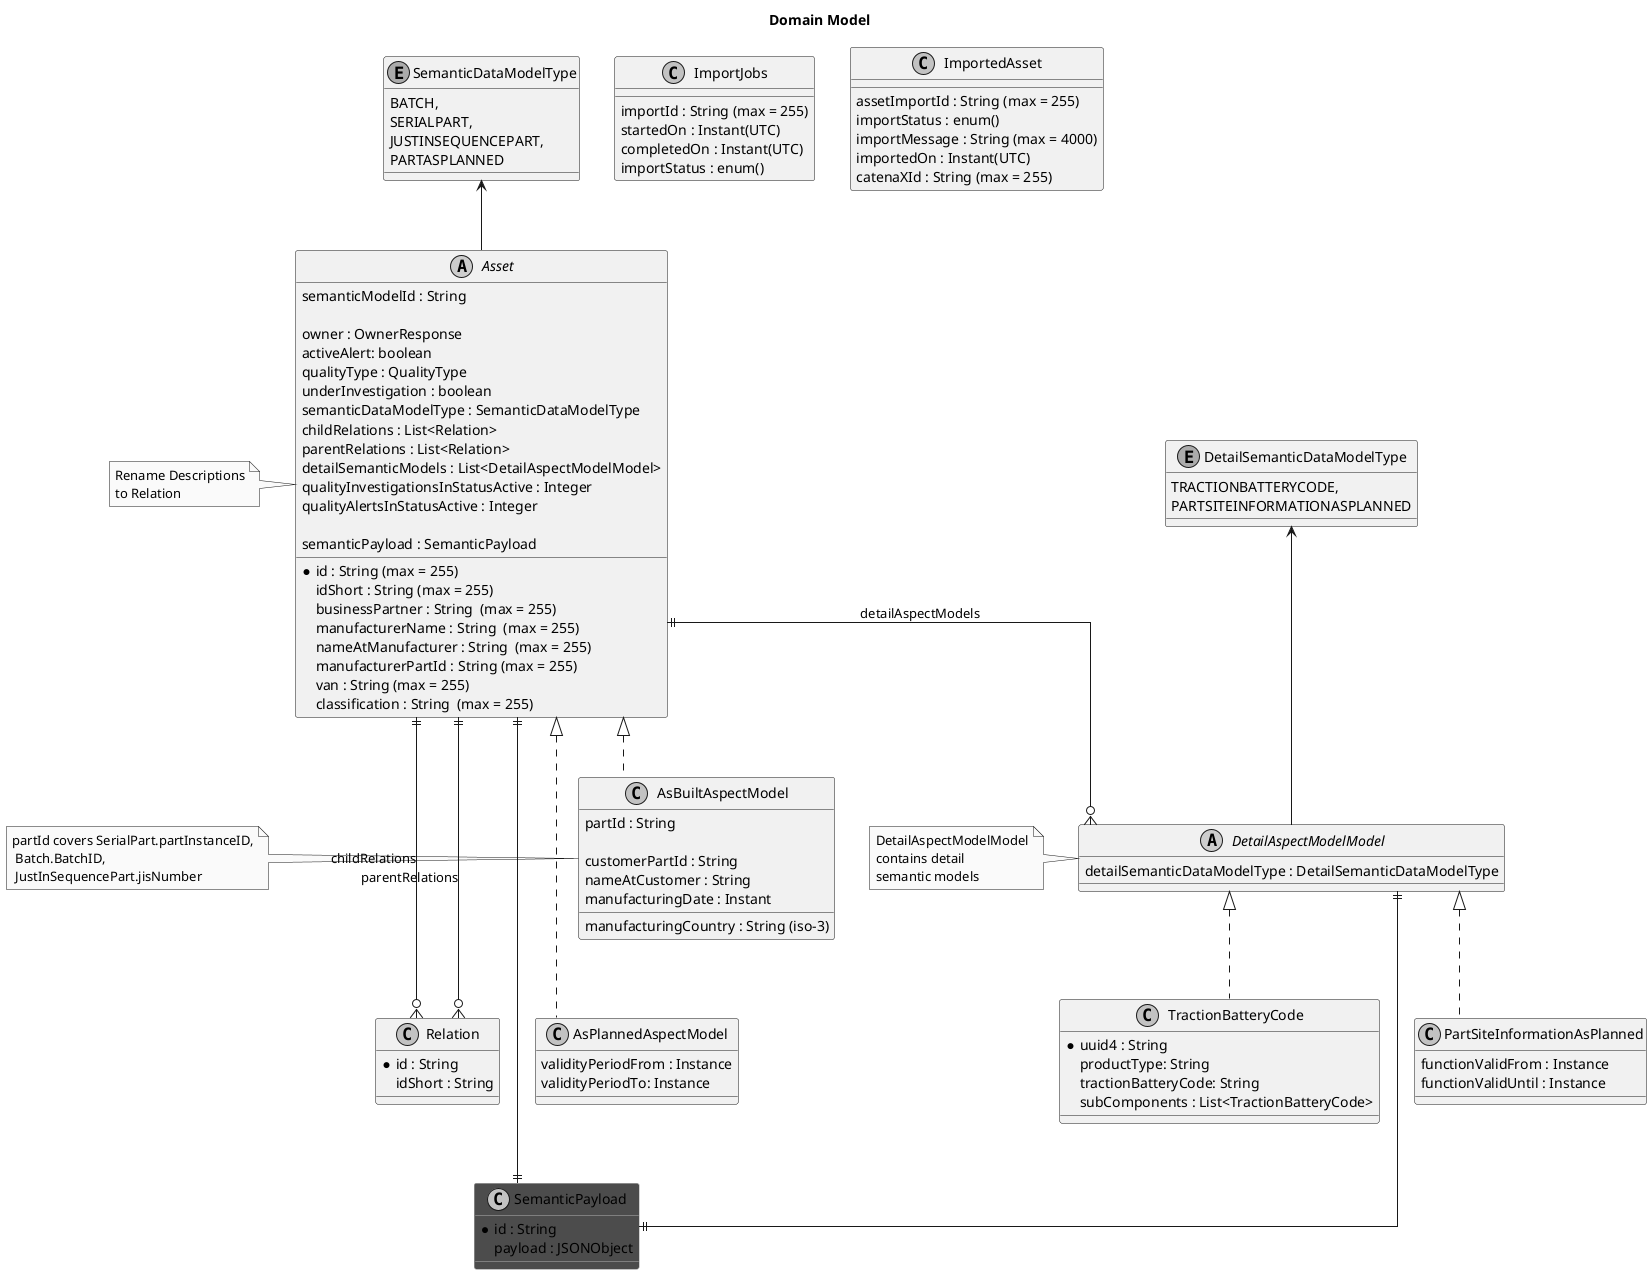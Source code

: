 @startuml
skinparam monochrome true
skinparam shadowing false
skinparam defaultFontName "Architects daughter"
skinparam linetype ortho
title: Domain Model

class ImportJobs {
    importId : String (max = 255)
    startedOn : Instant(UTC)
    completedOn : Instant(UTC)
    importStatus : enum()
}

class ImportedAsset{
    assetImportId : String (max = 255)
    importStatus : enum()
    importMessage : String (max = 4000)
    importedOn : Instant(UTC)
    catenaXId : String (max = 255)
}


abstract Asset {
        *   id : String (max = 255)
        idShort : String (max = 255)
        semanticModelId : String
        businessPartner : String  (max = 255) /' BusinessPartner '/
        manufacturerName : String  (max = 255) /' BPN Lookup collection irs.bpns[] '/
        nameAtManufacturer : String  (max = 255) /' partTypeInformation.nameAtManufacturer '/
        manufacturerPartId : String (max = 255) /' partTypeInformation.manufacturerPartId '/

        owner : OwnerResponse
        activeAlert: boolean
        qualityType : QualityType
        underInvestigation : boolean
        semanticDataModelType : SemanticDataModelType
        childRelations : List<Relation>
        parentRelations : List<Relation>
        van : String (max = 255)
        classification : String  (max = 255) /' partTypeInformation.classification '/
        detailSemanticModels : List<DetailAspectModelModel>
        qualityInvestigationsInStatusActive : Integer
        qualityAlertsInStatusActive : Integer

        semanticPayload : SemanticPayload
}

note left
    Rename Descriptions
    to Relation
end note


abstract DetailAspectModelModel {
    detailSemanticDataModelType : DetailSemanticDataModelType
}
note left
    DetailAspectModelModel
    contains detail
    semantic models
end note

class SemanticPayload  #back:red;line:00FFFF {
    *   id : String
       payload : JSONObject /'Payload of semantic model'/
 }

class Relation {
       *   id : String
       idShort : String
}

enum SemanticDataModelType {
    BATCH,
    SERIALPART,
    JUSTINSEQUENCEPART,
    PARTASPLANNED
}


enum DetailSemanticDataModelType {
    TRACTIONBATTERYCODE,
    PARTSITEINFORMATIONASPLANNED
}

class AsBuiltAspectModel {
    partId : String /' BatchID ,  jisNumber , partInstanceID'/

    /' specific customer attribute for asBuilt '/
    customerPartId : String
    nameAtCustomer : String
    manufacturingCountry : String (iso-3)
    manufacturingDate : Instant
}

note left
    partId covers SerialPart.partInstanceID,
     Batch.BatchID,
     JustInSequencePart.jisNumber
end note

class TractionBatteryCode {
    * uuid4 : String /' UUID ID '/
    productType: String
    tractionBatteryCode: String
    subComponents : List<TractionBatteryCode>
}

class  AsPlannedAspectModel { /' PartAsPlanned '/
/'
    1.0.0
'/
    validityPeriodFrom : Instance
    validityPeriodTo: Instance
}

class PartSiteInformationAsPlanned {
/'
    1.0.0
    Currently this is not ready for implementing - there is no specification right now.
'/
    functionValidFrom : Instance
    functionValidUntil : Instance

}

SemanticDataModelType <-- Asset
DetailSemanticDataModelType <-- DetailAspectModelModel
Asset <|.. AsBuiltAspectModel
Asset <|... AsPlannedAspectModel

Asset ||---o{ Relation : childRelations
Asset ||--o{  Relation : parentRelations
Asset ||--o{  DetailAspectModelModel : detailAspectModels
DetailAspectModelModel  <|.. TractionBatteryCode
DetailAspectModelModel  <|..  PartSiteInformationAsPlanned

Asset ||---|| SemanticPayload
DetailAspectModelModel ||---|| SemanticPayload
@enduml
